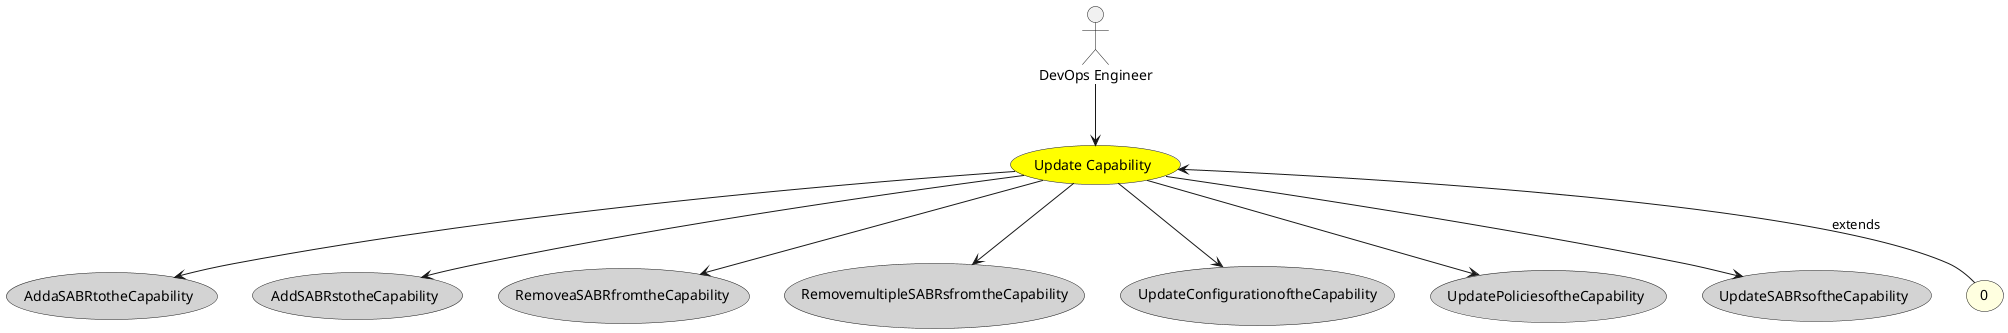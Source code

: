 @startuml


usecase "Update Capability" as UpdateCapability #yellow

Actor "DevOps Engineer" as DevOpsEngineer

DevOpsEngineer --> UpdateCapability



usecase "AddaSABRtotheCapability" as AddaSABRtotheCapability #lightgrey

UpdateCapability --> AddaSABRtotheCapability

usecase "AddSABRstotheCapability" as AddSABRstotheCapability #lightgrey

UpdateCapability --> AddSABRstotheCapability

usecase "RemoveaSABRfromtheCapability" as RemoveaSABRfromtheCapability #lightgrey

UpdateCapability --> RemoveaSABRfromtheCapability

usecase "RemovemultipleSABRsfromtheCapability" as RemovemultipleSABRsfromtheCapability #lightgrey

UpdateCapability --> RemovemultipleSABRsfromtheCapability

usecase "UpdateConfigurationoftheCapability" as UpdateConfigurationoftheCapability #lightgrey

UpdateCapability --> UpdateConfigurationoftheCapability

usecase "UpdatePoliciesoftheCapability" as UpdatePoliciesoftheCapability #lightgrey

UpdateCapability --> UpdatePoliciesoftheCapability

usecase "UpdateSABRsoftheCapability" as UpdateSABRsoftheCapability #lightgrey

UpdateCapability --> UpdateSABRsoftheCapability



usecase "0" as 0 #lightyellow

UpdateCapability <-- 0 : extends







@enduml
